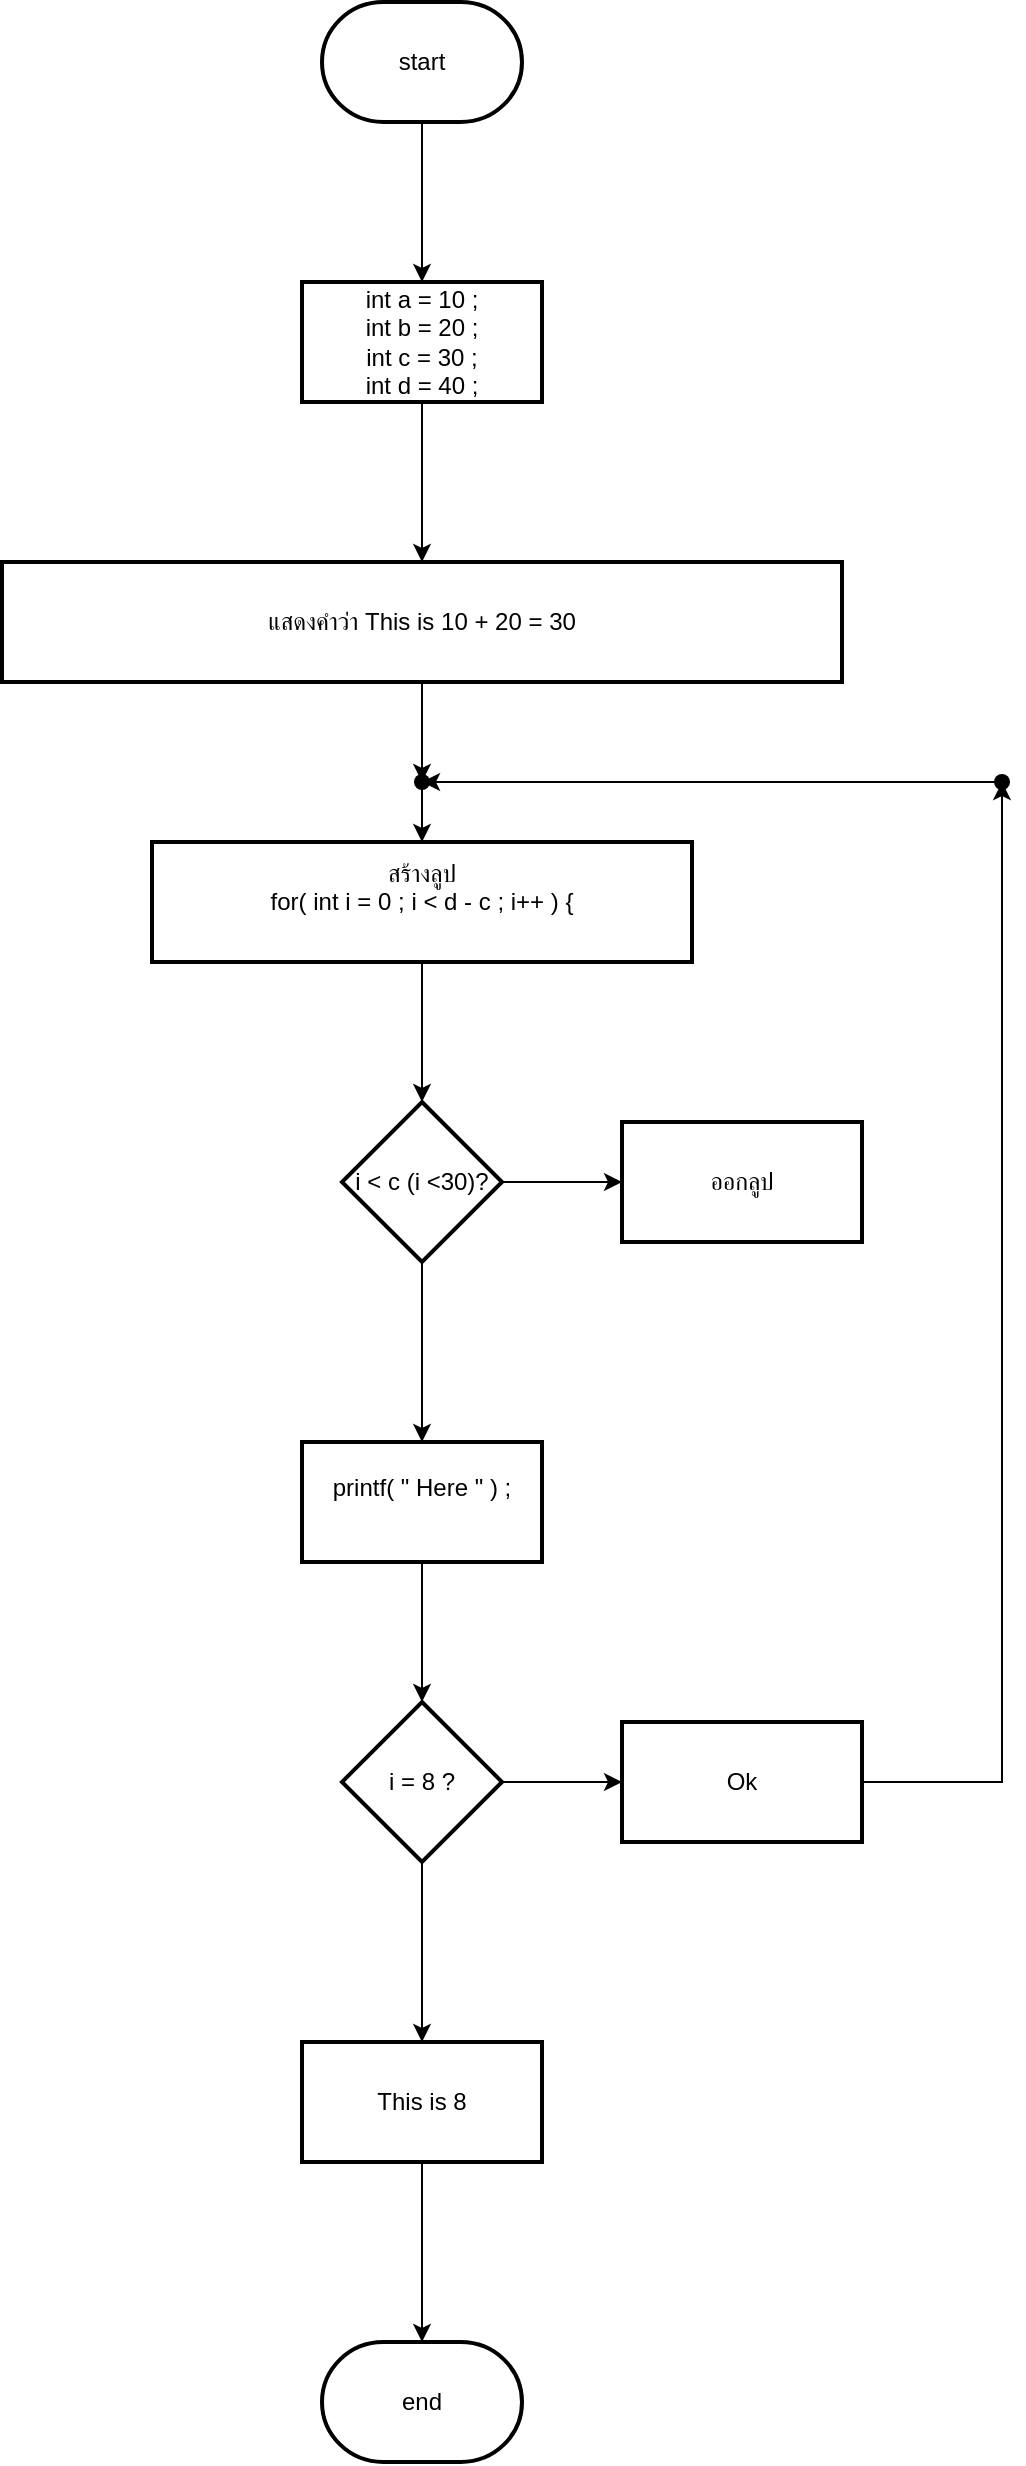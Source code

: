 <mxfile version="25.0.3">
  <diagram name="หน้า-1" id="mHOrEWQ7yeq21xtKidev">
    <mxGraphModel dx="1034" dy="446" grid="1" gridSize="10" guides="1" tooltips="1" connect="1" arrows="1" fold="1" page="1" pageScale="1" pageWidth="827" pageHeight="1169" math="0" shadow="0">
      <root>
        <mxCell id="0" />
        <mxCell id="1" parent="0" />
        <mxCell id="DEouHyeZYh4bQGsdXv8S-3" value="" style="edgeStyle=orthogonalEdgeStyle;rounded=0;orthogonalLoop=1;jettySize=auto;html=1;" edge="1" parent="1" source="DEouHyeZYh4bQGsdXv8S-1" target="DEouHyeZYh4bQGsdXv8S-2">
          <mxGeometry relative="1" as="geometry" />
        </mxCell>
        <mxCell id="DEouHyeZYh4bQGsdXv8S-1" value="start" style="strokeWidth=2;html=1;shape=mxgraph.flowchart.terminator;whiteSpace=wrap;" vertex="1" parent="1">
          <mxGeometry x="350" y="50" width="100" height="60" as="geometry" />
        </mxCell>
        <mxCell id="DEouHyeZYh4bQGsdXv8S-7" value="" style="edgeStyle=orthogonalEdgeStyle;rounded=0;orthogonalLoop=1;jettySize=auto;html=1;" edge="1" parent="1" source="DEouHyeZYh4bQGsdXv8S-2" target="DEouHyeZYh4bQGsdXv8S-6">
          <mxGeometry relative="1" as="geometry" />
        </mxCell>
        <mxCell id="DEouHyeZYh4bQGsdXv8S-2" value="int a = 10 ;&lt;div&gt;int b = 20 ;&lt;/div&gt;&lt;div&gt;int c = 30 ;&lt;/div&gt;&lt;div&gt;int d = 40 ;&lt;/div&gt;" style="whiteSpace=wrap;html=1;strokeWidth=2;" vertex="1" parent="1">
          <mxGeometry x="340" y="190" width="120" height="60" as="geometry" />
        </mxCell>
        <mxCell id="DEouHyeZYh4bQGsdXv8S-9" value="" style="edgeStyle=orthogonalEdgeStyle;rounded=0;orthogonalLoop=1;jettySize=auto;html=1;" edge="1" parent="1" source="DEouHyeZYh4bQGsdXv8S-34" target="DEouHyeZYh4bQGsdXv8S-8">
          <mxGeometry relative="1" as="geometry" />
        </mxCell>
        <mxCell id="DEouHyeZYh4bQGsdXv8S-6" value="แสดงคำว่า This is 10 + 20 = 30" style="whiteSpace=wrap;html=1;strokeWidth=2;" vertex="1" parent="1">
          <mxGeometry x="190" y="330" width="420" height="60" as="geometry" />
        </mxCell>
        <mxCell id="DEouHyeZYh4bQGsdXv8S-11" value="" style="edgeStyle=orthogonalEdgeStyle;rounded=0;orthogonalLoop=1;jettySize=auto;html=1;" edge="1" parent="1" source="DEouHyeZYh4bQGsdXv8S-8" target="DEouHyeZYh4bQGsdXv8S-10">
          <mxGeometry relative="1" as="geometry" />
        </mxCell>
        <mxCell id="DEouHyeZYh4bQGsdXv8S-8" value="สร้างลูป&lt;br&gt;&lt;span class=&quot;hljs-keyword&quot;&gt;for&lt;/span&gt;( &lt;span class=&quot;hljs-type&quot;&gt;int&lt;/span&gt; i = &lt;span class=&quot;hljs-number&quot;&gt;0&lt;/span&gt; ; i &amp;lt; d - c ; i++ ) {&lt;div&gt;&lt;br/&gt;&lt;/div&gt;" style="whiteSpace=wrap;html=1;strokeWidth=2;" vertex="1" parent="1">
          <mxGeometry x="265" y="470" width="270" height="60" as="geometry" />
        </mxCell>
        <mxCell id="DEouHyeZYh4bQGsdXv8S-13" value="" style="edgeStyle=orthogonalEdgeStyle;rounded=0;orthogonalLoop=1;jettySize=auto;html=1;" edge="1" parent="1" source="DEouHyeZYh4bQGsdXv8S-10" target="DEouHyeZYh4bQGsdXv8S-12">
          <mxGeometry relative="1" as="geometry" />
        </mxCell>
        <mxCell id="DEouHyeZYh4bQGsdXv8S-23" value="" style="edgeStyle=orthogonalEdgeStyle;rounded=0;orthogonalLoop=1;jettySize=auto;html=1;" edge="1" parent="1" source="DEouHyeZYh4bQGsdXv8S-10" target="DEouHyeZYh4bQGsdXv8S-22">
          <mxGeometry relative="1" as="geometry" />
        </mxCell>
        <mxCell id="DEouHyeZYh4bQGsdXv8S-10" value="i &amp;lt; c (i &amp;lt;30)?" style="rhombus;whiteSpace=wrap;html=1;strokeWidth=2;" vertex="1" parent="1">
          <mxGeometry x="360" y="600" width="80" height="80" as="geometry" />
        </mxCell>
        <mxCell id="DEouHyeZYh4bQGsdXv8S-21" value="" style="edgeStyle=orthogonalEdgeStyle;rounded=0;orthogonalLoop=1;jettySize=auto;html=1;" edge="1" parent="1" source="DEouHyeZYh4bQGsdXv8S-12" target="DEouHyeZYh4bQGsdXv8S-20">
          <mxGeometry relative="1" as="geometry" />
        </mxCell>
        <mxCell id="DEouHyeZYh4bQGsdXv8S-12" value="&#xa;&lt;span class=&quot;hljs-built_in&quot;&gt;printf&lt;/span&gt;( &lt;span class=&quot;hljs-string&quot;&gt;&quot; Here &quot;&lt;/span&gt; ) ;&#xa;&#xa;" style="whiteSpace=wrap;html=1;strokeWidth=2;" vertex="1" parent="1">
          <mxGeometry x="340" y="770" width="120" height="60" as="geometry" />
        </mxCell>
        <mxCell id="DEouHyeZYh4bQGsdXv8S-25" value="" style="edgeStyle=orthogonalEdgeStyle;rounded=0;orthogonalLoop=1;jettySize=auto;html=1;" edge="1" parent="1" source="DEouHyeZYh4bQGsdXv8S-20" target="DEouHyeZYh4bQGsdXv8S-24">
          <mxGeometry relative="1" as="geometry" />
        </mxCell>
        <mxCell id="DEouHyeZYh4bQGsdXv8S-27" value="" style="edgeStyle=orthogonalEdgeStyle;rounded=0;orthogonalLoop=1;jettySize=auto;html=1;" edge="1" parent="1" source="DEouHyeZYh4bQGsdXv8S-20" target="DEouHyeZYh4bQGsdXv8S-26">
          <mxGeometry relative="1" as="geometry" />
        </mxCell>
        <mxCell id="DEouHyeZYh4bQGsdXv8S-20" value="i = 8 ?" style="rhombus;whiteSpace=wrap;html=1;strokeWidth=2;" vertex="1" parent="1">
          <mxGeometry x="360" y="900" width="80" height="80" as="geometry" />
        </mxCell>
        <mxCell id="DEouHyeZYh4bQGsdXv8S-22" value="ออกลูป" style="whiteSpace=wrap;html=1;strokeWidth=2;" vertex="1" parent="1">
          <mxGeometry x="500" y="610" width="120" height="60" as="geometry" />
        </mxCell>
        <mxCell id="DEouHyeZYh4bQGsdXv8S-38" value="" style="edgeStyle=orthogonalEdgeStyle;rounded=0;orthogonalLoop=1;jettySize=auto;html=1;" edge="1" parent="1" source="DEouHyeZYh4bQGsdXv8S-24" target="DEouHyeZYh4bQGsdXv8S-37">
          <mxGeometry relative="1" as="geometry" />
        </mxCell>
        <mxCell id="DEouHyeZYh4bQGsdXv8S-24" value="This is 8" style="whiteSpace=wrap;html=1;strokeWidth=2;" vertex="1" parent="1">
          <mxGeometry x="340" y="1070" width="120" height="60" as="geometry" />
        </mxCell>
        <mxCell id="DEouHyeZYh4bQGsdXv8S-33" value="" style="edgeStyle=orthogonalEdgeStyle;rounded=0;orthogonalLoop=1;jettySize=auto;html=1;" edge="1" parent="1" source="DEouHyeZYh4bQGsdXv8S-26" target="DEouHyeZYh4bQGsdXv8S-32">
          <mxGeometry relative="1" as="geometry" />
        </mxCell>
        <mxCell id="DEouHyeZYh4bQGsdXv8S-26" value="Ok" style="whiteSpace=wrap;html=1;strokeWidth=2;" vertex="1" parent="1">
          <mxGeometry x="500" y="910" width="120" height="60" as="geometry" />
        </mxCell>
        <mxCell id="DEouHyeZYh4bQGsdXv8S-35" value="" style="edgeStyle=orthogonalEdgeStyle;rounded=0;orthogonalLoop=1;jettySize=auto;html=1;" edge="1" parent="1" source="DEouHyeZYh4bQGsdXv8S-32" target="DEouHyeZYh4bQGsdXv8S-34">
          <mxGeometry relative="1" as="geometry" />
        </mxCell>
        <mxCell id="DEouHyeZYh4bQGsdXv8S-32" value="" style="shape=waypoint;sketch=0;size=6;pointerEvents=1;points=[];fillColor=default;resizable=0;rotatable=0;perimeter=centerPerimeter;snapToPoint=1;strokeWidth=2;" vertex="1" parent="1">
          <mxGeometry x="680" y="430" width="20" height="20" as="geometry" />
        </mxCell>
        <mxCell id="DEouHyeZYh4bQGsdXv8S-36" value="" style="edgeStyle=orthogonalEdgeStyle;rounded=0;orthogonalLoop=1;jettySize=auto;html=1;" edge="1" parent="1" source="DEouHyeZYh4bQGsdXv8S-6" target="DEouHyeZYh4bQGsdXv8S-34">
          <mxGeometry relative="1" as="geometry">
            <mxPoint x="400" y="390" as="sourcePoint" />
            <mxPoint x="400" y="470" as="targetPoint" />
          </mxGeometry>
        </mxCell>
        <mxCell id="DEouHyeZYh4bQGsdXv8S-34" value="" style="shape=waypoint;sketch=0;size=6;pointerEvents=1;points=[];fillColor=default;resizable=0;rotatable=0;perimeter=centerPerimeter;snapToPoint=1;strokeWidth=2;" vertex="1" parent="1">
          <mxGeometry x="390" y="430" width="20" height="20" as="geometry" />
        </mxCell>
        <mxCell id="DEouHyeZYh4bQGsdXv8S-37" value="end" style="strokeWidth=2;html=1;shape=mxgraph.flowchart.terminator;whiteSpace=wrap;" vertex="1" parent="1">
          <mxGeometry x="350" y="1220" width="100" height="60" as="geometry" />
        </mxCell>
      </root>
    </mxGraphModel>
  </diagram>
</mxfile>
